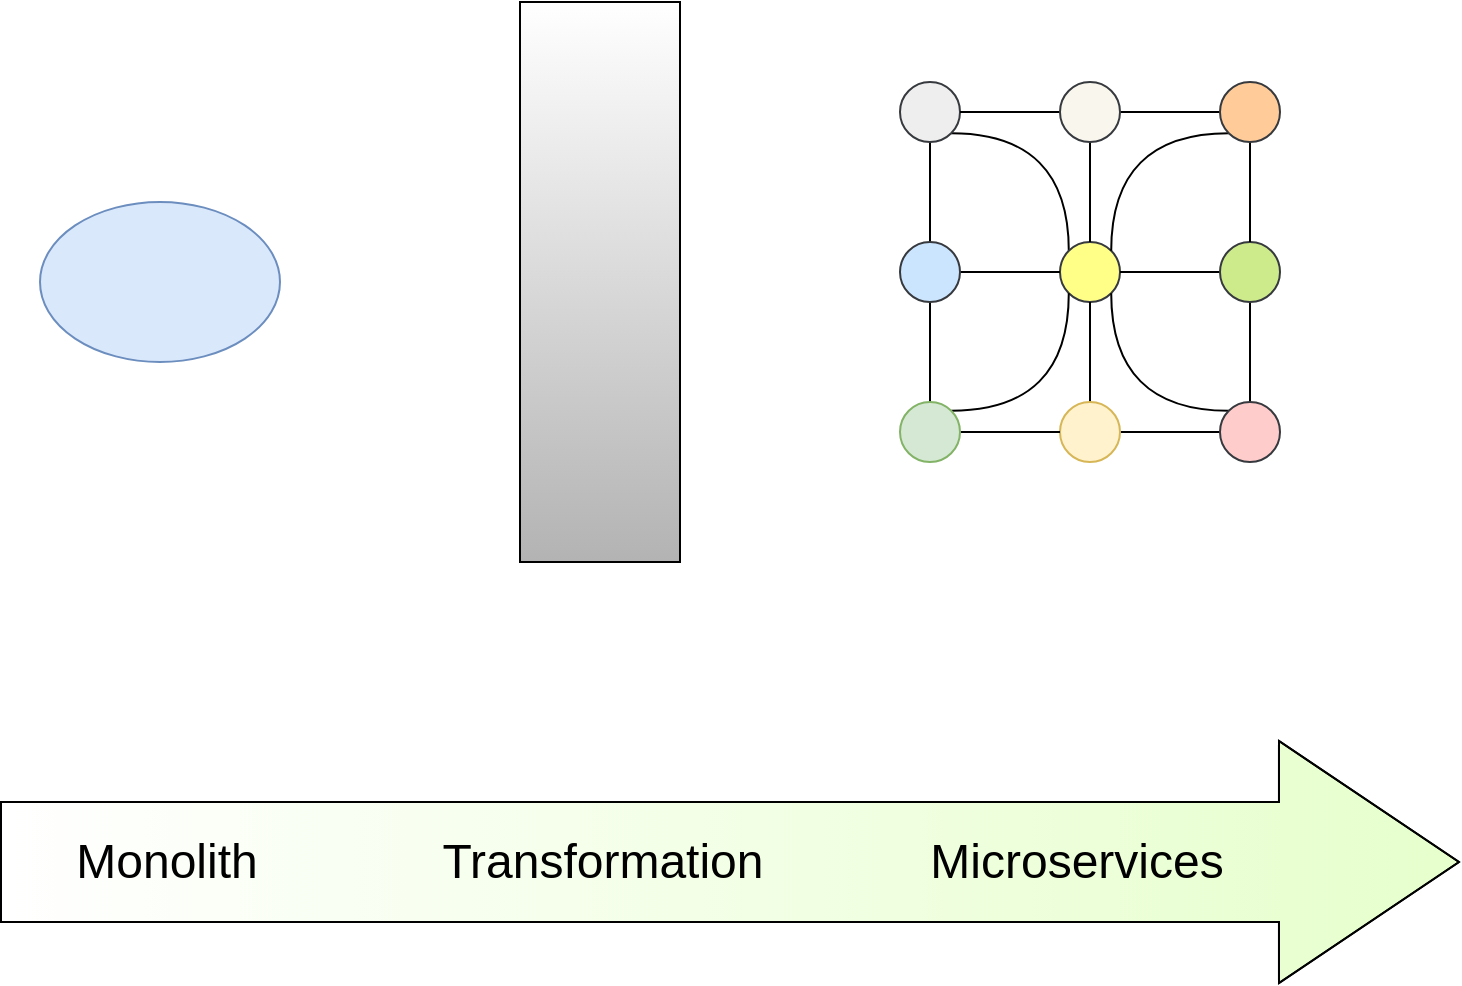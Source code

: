 <mxfile version="16.5.3" type="github">
  <diagram id="pJojKwZeCW-4PXHOO6dr" name="Page-1">
    <mxGraphModel dx="1350" dy="720" grid="1" gridSize="10" guides="1" tooltips="1" connect="1" arrows="1" fold="1" page="1" pageScale="1" pageWidth="850" pageHeight="1100" math="0" shadow="0">
      <root>
        <mxCell id="0" />
        <mxCell id="1" parent="0" />
        <mxCell id="pYOk4H76tnKb-x1RNv1o-1" value="" style="ellipse;whiteSpace=wrap;html=1;fillColor=#dae8fc;strokeColor=#6c8ebf;" parent="1" vertex="1">
          <mxGeometry x="30" y="110" width="120" height="80" as="geometry" />
        </mxCell>
        <mxCell id="pYOk4H76tnKb-x1RNv1o-3" value="" style="rounded=0;whiteSpace=wrap;html=1;strokeColor=#000000;fillColor=#B3B3B3;shadow=0;gradientColor=#ffffff;gradientDirection=north;" parent="1" vertex="1">
          <mxGeometry x="270" y="10" width="80" height="280" as="geometry" />
        </mxCell>
        <mxCell id="pYOk4H76tnKb-x1RNv1o-19" style="edgeStyle=orthogonalEdgeStyle;curved=1;rounded=0;orthogonalLoop=1;jettySize=auto;html=1;exitX=1;exitY=1;exitDx=0;exitDy=0;entryX=0;entryY=0;entryDx=0;entryDy=0;elbow=vertical;endArrow=none;endFill=0;" parent="1" source="pYOk4H76tnKb-x1RNv1o-4" target="pYOk4H76tnKb-x1RNv1o-5" edge="1">
          <mxGeometry relative="1" as="geometry" />
        </mxCell>
        <mxCell id="pYOk4H76tnKb-x1RNv1o-30" style="edgeStyle=orthogonalEdgeStyle;rounded=0;orthogonalLoop=1;jettySize=auto;html=1;exitX=0.5;exitY=1;exitDx=0;exitDy=0;entryX=0.5;entryY=0;entryDx=0;entryDy=0;elbow=vertical;points=[[NaN,NaN,0,0,0],[NaN,NaN,0,0,0],[NaN,NaN,0,0,0],[NaN,NaN,0,0,0],[NaN,NaN,0,0,0],[NaN,NaN,0,0,0],[NaN,NaN,0,0,0],[NaN,NaN,0,0,0],[NaN,NaN,0,0,0],[NaN,NaN,0,0,0],[NaN,NaN,0,0,0],[NaN,NaN,0,0,0],[NaN,NaN,0,0,0],[NaN,NaN,0,0,0],[NaN,NaN,0,0,0],[NaN,NaN,0,0,0]];endArrow=none;endFill=0;" parent="1" source="pYOk4H76tnKb-x1RNv1o-4" target="pYOk4H76tnKb-x1RNv1o-6" edge="1">
          <mxGeometry relative="1" as="geometry" />
        </mxCell>
        <mxCell id="pYOk4H76tnKb-x1RNv1o-4" value="" style="ellipse;whiteSpace=wrap;html=1;aspect=fixed;fillColor=#eeeeee;strokeColor=#36393d;" parent="1" vertex="1">
          <mxGeometry x="460" y="50" width="30" height="30" as="geometry" />
        </mxCell>
        <mxCell id="pYOk4H76tnKb-x1RNv1o-5" value="" style="ellipse;whiteSpace=wrap;html=1;aspect=fixed;fillColor=#ffff88;strokeColor=#36393d;" parent="1" vertex="1">
          <mxGeometry x="540" y="130" width="30" height="30" as="geometry" />
        </mxCell>
        <mxCell id="pYOk4H76tnKb-x1RNv1o-23" style="edgeStyle=orthogonalEdgeStyle;curved=1;rounded=0;orthogonalLoop=1;jettySize=auto;html=1;exitX=1;exitY=0.5;exitDx=0;exitDy=0;elbow=vertical;endArrow=none;endFill=0;" parent="1" source="pYOk4H76tnKb-x1RNv1o-6" edge="1">
          <mxGeometry relative="1" as="geometry">
            <mxPoint x="540" y="145" as="targetPoint" />
          </mxGeometry>
        </mxCell>
        <mxCell id="pYOk4H76tnKb-x1RNv1o-31" style="edgeStyle=orthogonalEdgeStyle;curved=1;rounded=0;orthogonalLoop=1;jettySize=auto;html=1;exitX=0.5;exitY=1;exitDx=0;exitDy=0;entryX=0.5;entryY=0;entryDx=0;entryDy=0;elbow=vertical;endArrow=none;endFill=0;" parent="1" source="pYOk4H76tnKb-x1RNv1o-6" target="pYOk4H76tnKb-x1RNv1o-12" edge="1">
          <mxGeometry relative="1" as="geometry" />
        </mxCell>
        <mxCell id="pYOk4H76tnKb-x1RNv1o-6" value="" style="ellipse;whiteSpace=wrap;html=1;aspect=fixed;fillColor=#cce5ff;strokeColor=#36393d;" parent="1" vertex="1">
          <mxGeometry x="460" y="130" width="30" height="30" as="geometry" />
        </mxCell>
        <mxCell id="pYOk4H76tnKb-x1RNv1o-26" style="edgeStyle=orthogonalEdgeStyle;curved=1;rounded=0;orthogonalLoop=1;jettySize=auto;html=1;exitX=0.5;exitY=0;exitDx=0;exitDy=0;entryX=0.5;entryY=1;entryDx=0;entryDy=0;elbow=vertical;endArrow=none;endFill=0;" parent="1" source="pYOk4H76tnKb-x1RNv1o-7" target="pYOk4H76tnKb-x1RNv1o-5" edge="1">
          <mxGeometry relative="1" as="geometry" />
        </mxCell>
        <mxCell id="pYOk4H76tnKb-x1RNv1o-33" style="edgeStyle=orthogonalEdgeStyle;curved=1;rounded=0;orthogonalLoop=1;jettySize=auto;html=1;exitX=1;exitY=0.5;exitDx=0;exitDy=0;entryX=0;entryY=0.5;entryDx=0;entryDy=0;elbow=vertical;endArrow=none;endFill=0;" parent="1" source="pYOk4H76tnKb-x1RNv1o-7" target="pYOk4H76tnKb-x1RNv1o-11" edge="1">
          <mxGeometry relative="1" as="geometry" />
        </mxCell>
        <mxCell id="pYOk4H76tnKb-x1RNv1o-7" value="" style="ellipse;whiteSpace=wrap;html=1;aspect=fixed;fillColor=#fff2cc;strokeColor=#d6b656;" parent="1" vertex="1">
          <mxGeometry x="540" y="210" width="30" height="30" as="geometry" />
        </mxCell>
        <mxCell id="pYOk4H76tnKb-x1RNv1o-24" style="edgeStyle=orthogonalEdgeStyle;curved=1;rounded=0;orthogonalLoop=1;jettySize=auto;html=1;exitX=0;exitY=0.5;exitDx=0;exitDy=0;entryX=1;entryY=0.5;entryDx=0;entryDy=0;elbow=vertical;endArrow=none;endFill=0;" parent="1" source="pYOk4H76tnKb-x1RNv1o-8" target="pYOk4H76tnKb-x1RNv1o-5" edge="1">
          <mxGeometry relative="1" as="geometry" />
        </mxCell>
        <mxCell id="pYOk4H76tnKb-x1RNv1o-35" style="edgeStyle=orthogonalEdgeStyle;curved=1;rounded=0;orthogonalLoop=1;jettySize=auto;html=1;exitX=0.5;exitY=1;exitDx=0;exitDy=0;entryX=0.5;entryY=0;entryDx=0;entryDy=0;elbow=vertical;endArrow=none;endFill=0;" parent="1" source="pYOk4H76tnKb-x1RNv1o-8" target="pYOk4H76tnKb-x1RNv1o-11" edge="1">
          <mxGeometry relative="1" as="geometry" />
        </mxCell>
        <mxCell id="pYOk4H76tnKb-x1RNv1o-8" value="" style="ellipse;whiteSpace=wrap;html=1;aspect=fixed;fillColor=#cdeb8b;strokeColor=#36393d;" parent="1" vertex="1">
          <mxGeometry x="620" y="130" width="30" height="30" as="geometry" />
        </mxCell>
        <mxCell id="pYOk4H76tnKb-x1RNv1o-25" style="edgeStyle=orthogonalEdgeStyle;curved=1;rounded=0;orthogonalLoop=1;jettySize=auto;html=1;exitX=0.5;exitY=1;exitDx=0;exitDy=0;entryX=0.5;entryY=0;entryDx=0;entryDy=0;elbow=vertical;endArrow=none;endFill=0;" parent="1" source="pYOk4H76tnKb-x1RNv1o-9" target="pYOk4H76tnKb-x1RNv1o-5" edge="1">
          <mxGeometry relative="1" as="geometry" />
        </mxCell>
        <mxCell id="pYOk4H76tnKb-x1RNv1o-27" style="edgeStyle=orthogonalEdgeStyle;curved=1;rounded=0;orthogonalLoop=1;jettySize=auto;html=1;exitX=1;exitY=0.5;exitDx=0;exitDy=0;entryX=0;entryY=0.5;entryDx=0;entryDy=0;elbow=vertical;endArrow=none;endFill=0;" parent="1" source="pYOk4H76tnKb-x1RNv1o-9" target="pYOk4H76tnKb-x1RNv1o-10" edge="1">
          <mxGeometry relative="1" as="geometry" />
        </mxCell>
        <mxCell id="pYOk4H76tnKb-x1RNv1o-29" style="edgeStyle=orthogonalEdgeStyle;curved=1;rounded=0;orthogonalLoop=1;jettySize=auto;html=1;exitX=0;exitY=0.5;exitDx=0;exitDy=0;entryX=1;entryY=0.5;entryDx=0;entryDy=0;elbow=vertical;endArrow=none;endFill=0;" parent="1" source="pYOk4H76tnKb-x1RNv1o-9" target="pYOk4H76tnKb-x1RNv1o-4" edge="1">
          <mxGeometry relative="1" as="geometry" />
        </mxCell>
        <mxCell id="pYOk4H76tnKb-x1RNv1o-9" value="" style="ellipse;whiteSpace=wrap;html=1;aspect=fixed;fillColor=#f9f7ed;strokeColor=#36393d;" parent="1" vertex="1">
          <mxGeometry x="540" y="50" width="30" height="30" as="geometry" />
        </mxCell>
        <mxCell id="pYOk4H76tnKb-x1RNv1o-20" style="edgeStyle=orthogonalEdgeStyle;curved=1;rounded=0;orthogonalLoop=1;jettySize=auto;html=1;exitX=0;exitY=1;exitDx=0;exitDy=0;entryX=1;entryY=0;entryDx=0;entryDy=0;elbow=vertical;endArrow=none;endFill=0;" parent="1" source="pYOk4H76tnKb-x1RNv1o-10" target="pYOk4H76tnKb-x1RNv1o-5" edge="1">
          <mxGeometry relative="1" as="geometry" />
        </mxCell>
        <mxCell id="pYOk4H76tnKb-x1RNv1o-34" style="edgeStyle=orthogonalEdgeStyle;curved=1;rounded=0;orthogonalLoop=1;jettySize=auto;html=1;exitX=0.5;exitY=1;exitDx=0;exitDy=0;entryX=0.5;entryY=0;entryDx=0;entryDy=0;elbow=vertical;endArrow=none;endFill=0;" parent="1" source="pYOk4H76tnKb-x1RNv1o-10" target="pYOk4H76tnKb-x1RNv1o-8" edge="1">
          <mxGeometry relative="1" as="geometry" />
        </mxCell>
        <mxCell id="pYOk4H76tnKb-x1RNv1o-10" value="" style="ellipse;whiteSpace=wrap;html=1;aspect=fixed;fillColor=#ffcc99;strokeColor=#36393d;" parent="1" vertex="1">
          <mxGeometry x="620" y="50" width="30" height="30" as="geometry" />
        </mxCell>
        <mxCell id="pYOk4H76tnKb-x1RNv1o-21" style="edgeStyle=orthogonalEdgeStyle;curved=1;rounded=0;orthogonalLoop=1;jettySize=auto;html=1;exitX=0;exitY=0;exitDx=0;exitDy=0;entryX=1;entryY=1;entryDx=0;entryDy=0;elbow=vertical;endArrow=none;endFill=0;" parent="1" source="pYOk4H76tnKb-x1RNv1o-11" target="pYOk4H76tnKb-x1RNv1o-5" edge="1">
          <mxGeometry relative="1" as="geometry" />
        </mxCell>
        <mxCell id="pYOk4H76tnKb-x1RNv1o-11" value="" style="ellipse;whiteSpace=wrap;html=1;aspect=fixed;fillColor=#ffcccc;strokeColor=#36393d;" parent="1" vertex="1">
          <mxGeometry x="620" y="210" width="30" height="30" as="geometry" />
        </mxCell>
        <mxCell id="pYOk4H76tnKb-x1RNv1o-22" style="edgeStyle=orthogonalEdgeStyle;curved=1;rounded=0;orthogonalLoop=1;jettySize=auto;html=1;exitX=1;exitY=0;exitDx=0;exitDy=0;entryX=0;entryY=1;entryDx=0;entryDy=0;elbow=vertical;endArrow=none;endFill=0;" parent="1" source="pYOk4H76tnKb-x1RNv1o-12" target="pYOk4H76tnKb-x1RNv1o-5" edge="1">
          <mxGeometry relative="1" as="geometry" />
        </mxCell>
        <mxCell id="pYOk4H76tnKb-x1RNv1o-32" style="edgeStyle=orthogonalEdgeStyle;curved=1;rounded=0;orthogonalLoop=1;jettySize=auto;html=1;exitX=1;exitY=0.5;exitDx=0;exitDy=0;entryX=0;entryY=0.5;entryDx=0;entryDy=0;elbow=vertical;endArrow=none;endFill=0;" parent="1" source="pYOk4H76tnKb-x1RNv1o-12" target="pYOk4H76tnKb-x1RNv1o-7" edge="1">
          <mxGeometry relative="1" as="geometry" />
        </mxCell>
        <mxCell id="pYOk4H76tnKb-x1RNv1o-12" value="" style="ellipse;whiteSpace=wrap;html=1;aspect=fixed;fillColor=#d5e8d4;strokeColor=#82b366;" parent="1" vertex="1">
          <mxGeometry x="460" y="210" width="30" height="30" as="geometry" />
        </mxCell>
        <mxCell id="pYOk4H76tnKb-x1RNv1o-41" value="" style="shape=flexArrow;endArrow=classic;html=1;rounded=0;fontSize=24;endWidth=60;endSize=29.67;width=60;shadow=0;fillColor=#E6FFCC;gradientColor=#ffffff;gradientDirection=west;" parent="1" edge="1">
          <mxGeometry width="50" height="50" relative="1" as="geometry">
            <mxPoint x="10" y="440" as="sourcePoint" />
            <mxPoint x="740" y="440" as="targetPoint" />
            <Array as="points">
              <mxPoint x="360" y="440" />
            </Array>
          </mxGeometry>
        </mxCell>
        <mxCell id="pYOk4H76tnKb-x1RNv1o-46" value="Monolith" style="edgeLabel;html=1;align=center;verticalAlign=middle;resizable=0;points=[];fontSize=24;labelBackgroundColor=none;" parent="pYOk4H76tnKb-x1RNv1o-41" vertex="1" connectable="0">
          <mxGeometry x="-0.728" y="-6" relative="1" as="geometry">
            <mxPoint x="-17" y="-6" as="offset" />
          </mxGeometry>
        </mxCell>
        <mxCell id="pYOk4H76tnKb-x1RNv1o-47" value="Transformation" style="edgeLabel;html=1;align=center;verticalAlign=middle;resizable=0;points=[];fontSize=24;labelBackgroundColor=none;" parent="pYOk4H76tnKb-x1RNv1o-41" vertex="1" connectable="0">
          <mxGeometry x="-0.256" relative="1" as="geometry">
            <mxPoint x="29" as="offset" />
          </mxGeometry>
        </mxCell>
        <mxCell id="pYOk4H76tnKb-x1RNv1o-48" value="Microservices" style="edgeLabel;html=1;align=center;verticalAlign=middle;resizable=0;points=[];fontSize=24;labelBackgroundColor=none;" parent="pYOk4H76tnKb-x1RNv1o-41" vertex="1" connectable="0">
          <mxGeometry x="0.494" y="3" relative="1" as="geometry">
            <mxPoint x="-8" y="3" as="offset" />
          </mxGeometry>
        </mxCell>
      </root>
    </mxGraphModel>
  </diagram>
</mxfile>
